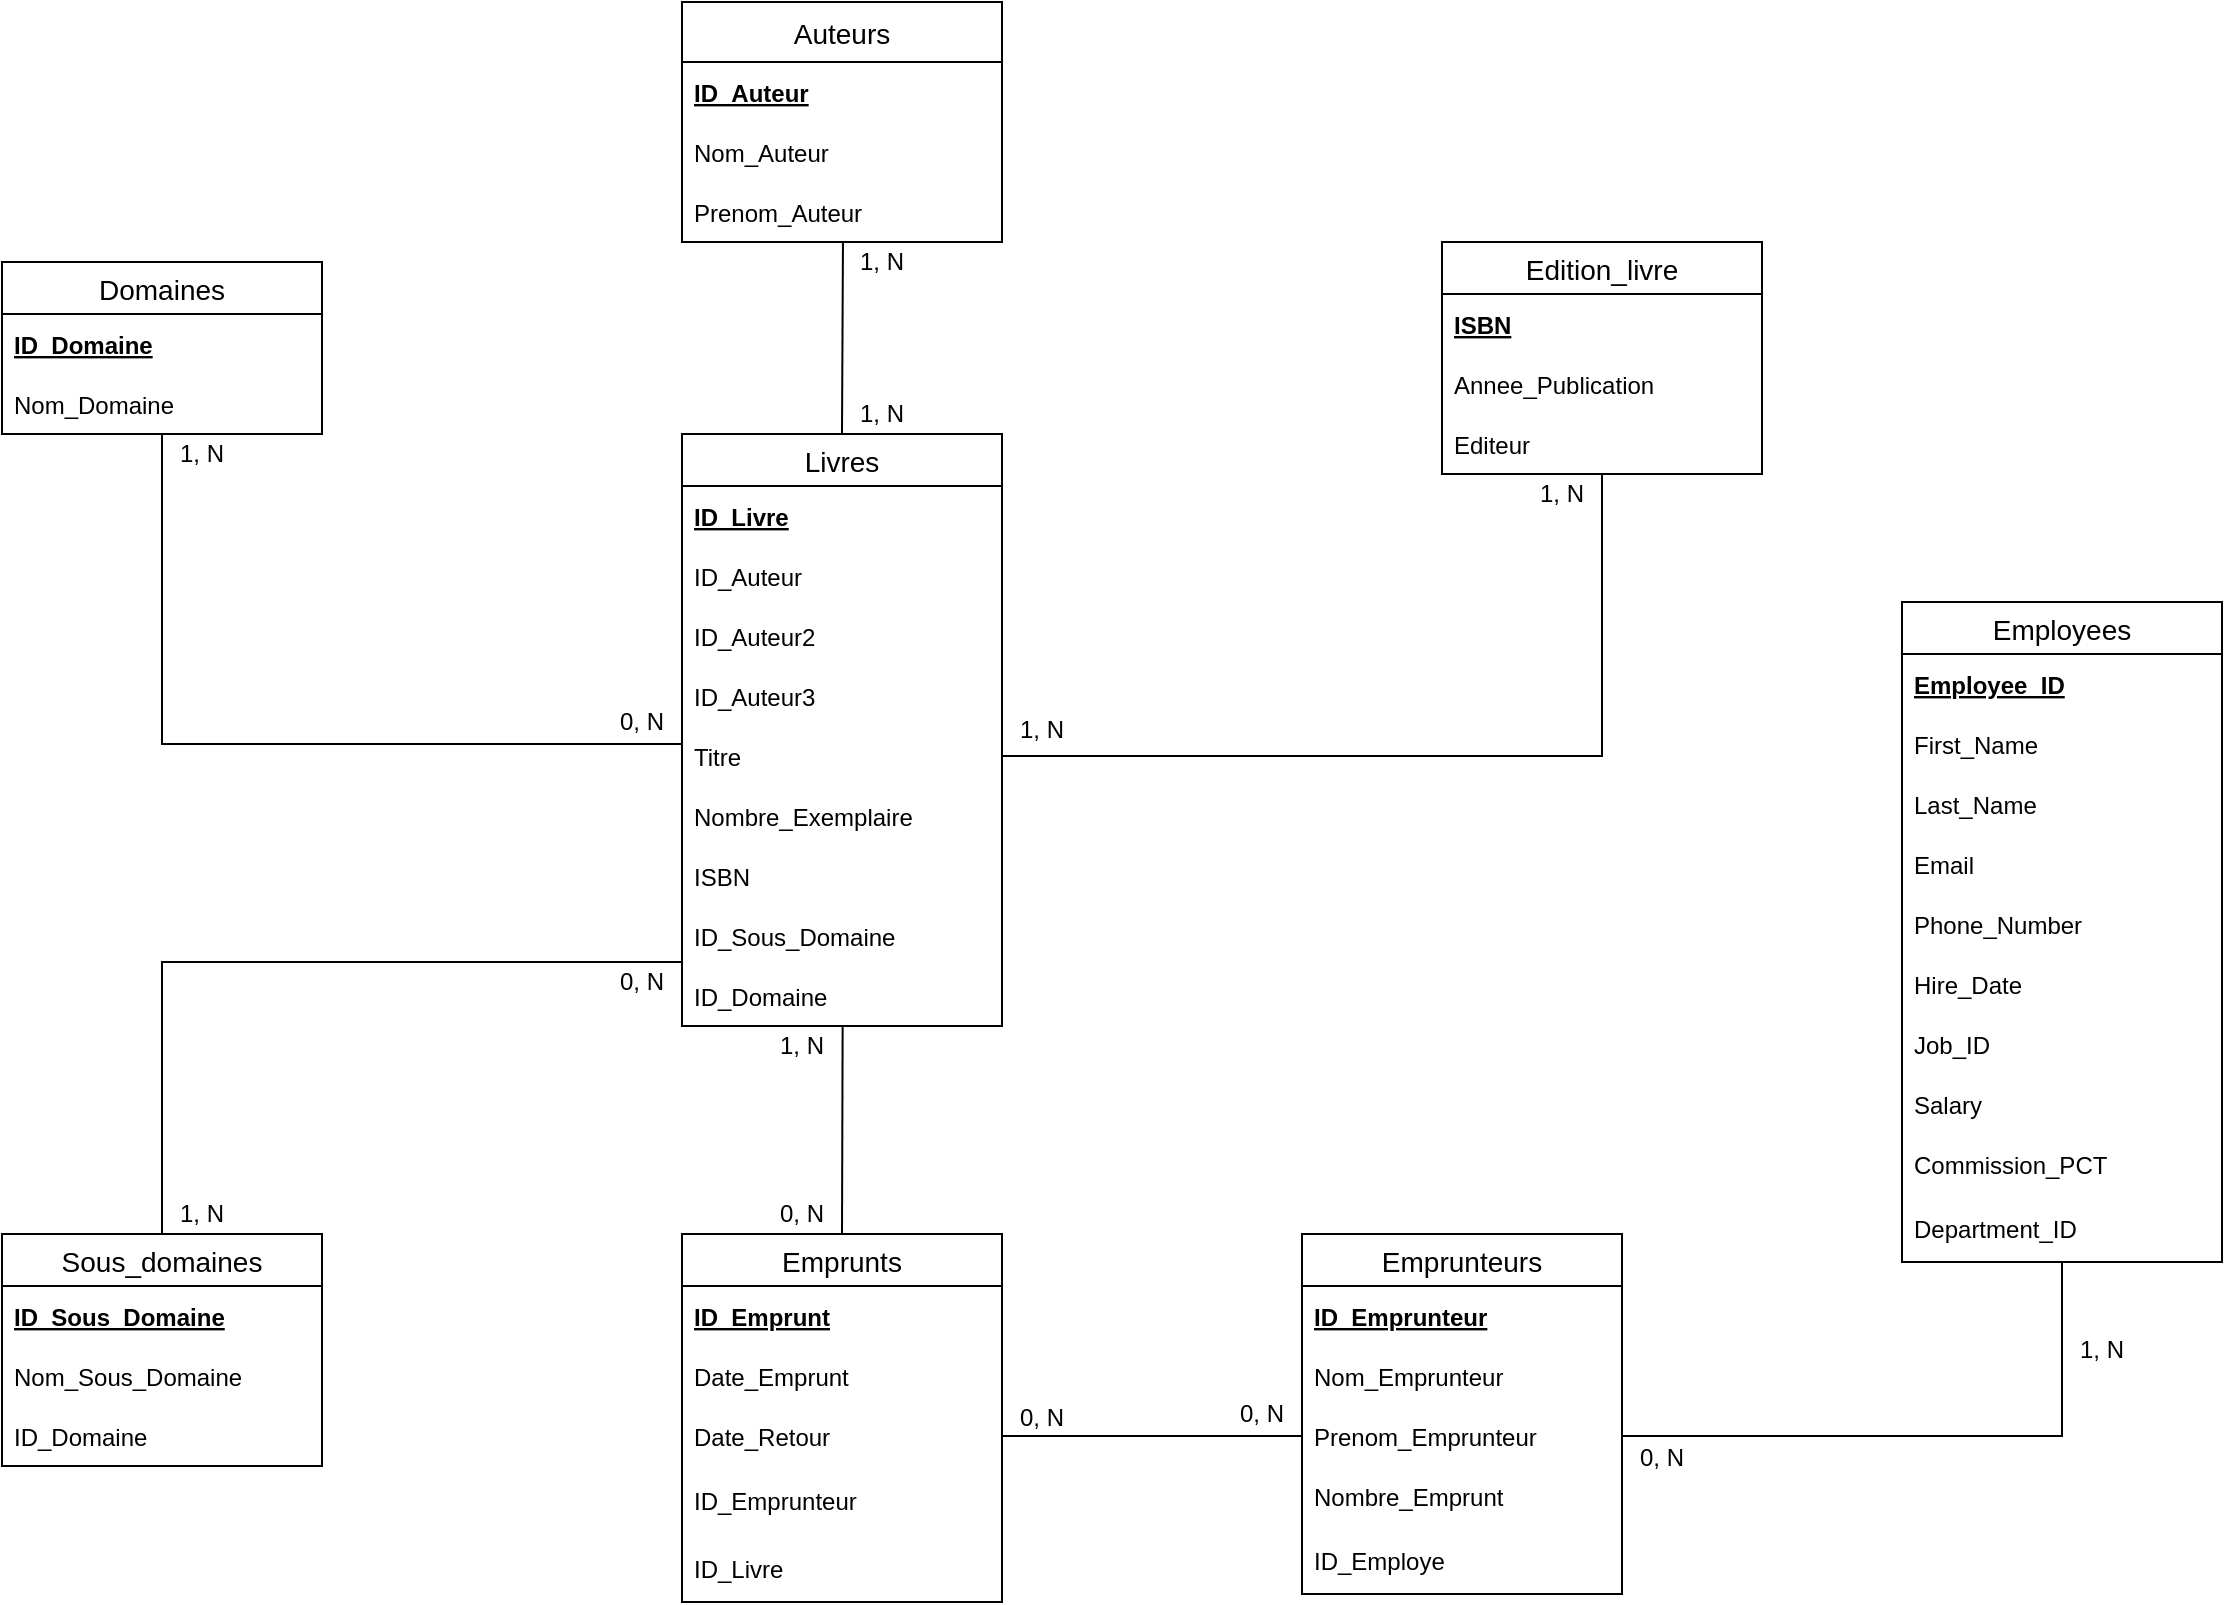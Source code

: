 <mxfile version="14.7.6" type="device"><diagram id="429AmuUsz2bHUvxWa3WN" name="Page-1"><mxGraphModel dx="1422" dy="1607" grid="1" gridSize="10" guides="1" tooltips="1" connect="1" arrows="1" fold="1" page="1" pageScale="1" pageWidth="1169" pageHeight="827" math="0" shadow="0"><root><mxCell id="0"/><mxCell id="1" parent="0"/><mxCell id="TLu3c3DGkV49g3xgr-cT-1" value="Livres" style="swimlane;fontStyle=0;childLayout=stackLayout;horizontal=1;startSize=26;horizontalStack=0;resizeParent=1;resizeParentMax=0;resizeLast=0;collapsible=1;marginBottom=0;align=center;fontSize=14;" parent="1" vertex="1"><mxGeometry x="380" y="156" width="160" height="296" as="geometry"/></mxCell><mxCell id="TLu3c3DGkV49g3xgr-cT-18" value="ID_Livre" style="text;strokeColor=none;fillColor=none;spacingLeft=4;spacingRight=4;overflow=hidden;rotatable=0;points=[[0,0.5],[1,0.5]];portConstraint=eastwest;fontSize=12;fontStyle=5;verticalAlign=middle;" parent="TLu3c3DGkV49g3xgr-cT-1" vertex="1"><mxGeometry y="26" width="160" height="30" as="geometry"/></mxCell><mxCell id="TLu3c3DGkV49g3xgr-cT-2" value="ID_Auteur" style="text;strokeColor=none;fillColor=none;spacingLeft=4;spacingRight=4;overflow=hidden;rotatable=0;points=[[0,0.5],[1,0.5]];portConstraint=eastwest;fontSize=12;verticalAlign=middle;fontStyle=0" parent="TLu3c3DGkV49g3xgr-cT-1" vertex="1"><mxGeometry y="56" width="160" height="30" as="geometry"/></mxCell><mxCell id="u2KCb5JZlfLcJzcEgKS1-2" value="ID_Auteur2" style="text;strokeColor=none;fillColor=none;spacingLeft=4;spacingRight=4;overflow=hidden;rotatable=0;points=[[0,0.5],[1,0.5]];portConstraint=eastwest;fontSize=12;verticalAlign=middle;fontStyle=0" vertex="1" parent="TLu3c3DGkV49g3xgr-cT-1"><mxGeometry y="86" width="160" height="30" as="geometry"/></mxCell><mxCell id="u2KCb5JZlfLcJzcEgKS1-3" value="ID_Auteur3" style="text;strokeColor=none;fillColor=none;spacingLeft=4;spacingRight=4;overflow=hidden;rotatable=0;points=[[0,0.5],[1,0.5]];portConstraint=eastwest;fontSize=12;verticalAlign=middle;fontStyle=0" vertex="1" parent="TLu3c3DGkV49g3xgr-cT-1"><mxGeometry y="116" width="160" height="30" as="geometry"/></mxCell><mxCell id="TLu3c3DGkV49g3xgr-cT-3" value="Titre" style="text;strokeColor=none;fillColor=none;spacingLeft=4;spacingRight=4;overflow=hidden;rotatable=0;points=[[0,0.5],[1,0.5]];portConstraint=eastwest;fontSize=12;verticalAlign=middle;" parent="TLu3c3DGkV49g3xgr-cT-1" vertex="1"><mxGeometry y="146" width="160" height="30" as="geometry"/></mxCell><mxCell id="TLu3c3DGkV49g3xgr-cT-68" value="Nombre_Exemplaire" style="text;strokeColor=none;fillColor=none;spacingLeft=4;spacingRight=4;overflow=hidden;rotatable=0;points=[[0,0.5],[1,0.5]];portConstraint=eastwest;fontSize=12;verticalAlign=middle;" parent="TLu3c3DGkV49g3xgr-cT-1" vertex="1"><mxGeometry y="176" width="160" height="30" as="geometry"/></mxCell><mxCell id="TLu3c3DGkV49g3xgr-cT-4" value="ISBN" style="text;strokeColor=none;fillColor=none;spacingLeft=4;spacingRight=4;overflow=hidden;rotatable=0;points=[[0,0.5],[1,0.5]];portConstraint=eastwest;fontSize=12;verticalAlign=middle;fontStyle=0" parent="TLu3c3DGkV49g3xgr-cT-1" vertex="1"><mxGeometry y="206" width="160" height="30" as="geometry"/></mxCell><mxCell id="TLu3c3DGkV49g3xgr-cT-28" value="ID_Sous_Domaine" style="text;strokeColor=none;fillColor=none;spacingLeft=4;spacingRight=4;overflow=hidden;rotatable=0;points=[[0,0.5],[1,0.5]];portConstraint=eastwest;fontSize=12;fontStyle=0;verticalAlign=middle;" parent="TLu3c3DGkV49g3xgr-cT-1" vertex="1"><mxGeometry y="236" width="160" height="30" as="geometry"/></mxCell><mxCell id="TLu3c3DGkV49g3xgr-cT-17" value="ID_Domaine" style="text;strokeColor=none;fillColor=none;spacingLeft=4;spacingRight=4;overflow=hidden;rotatable=0;points=[[0,0.5],[1,0.5]];portConstraint=eastwest;fontSize=12;verticalAlign=middle;fontStyle=0" parent="TLu3c3DGkV49g3xgr-cT-1" vertex="1"><mxGeometry y="266" width="160" height="30" as="geometry"/></mxCell><mxCell id="TLu3c3DGkV49g3xgr-cT-5" value="Domaines" style="swimlane;fontStyle=0;childLayout=stackLayout;horizontal=1;startSize=26;horizontalStack=0;resizeParent=1;resizeParentMax=0;resizeLast=0;collapsible=1;marginBottom=0;align=center;fontSize=14;" parent="1" vertex="1"><mxGeometry x="40" y="70" width="160" height="86" as="geometry"/></mxCell><mxCell id="u2KCb5JZlfLcJzcEgKS1-1" value="ID_Domaine" style="text;strokeColor=none;fillColor=none;spacingLeft=4;spacingRight=4;overflow=hidden;rotatable=0;points=[[0,0.5],[1,0.5]];portConstraint=eastwest;fontSize=12;fontStyle=5;verticalAlign=middle;" vertex="1" parent="TLu3c3DGkV49g3xgr-cT-5"><mxGeometry y="26" width="160" height="30" as="geometry"/></mxCell><mxCell id="TLu3c3DGkV49g3xgr-cT-7" value="Nom_Domaine" style="text;strokeColor=none;fillColor=none;spacingLeft=4;spacingRight=4;overflow=hidden;rotatable=0;points=[[0,0.5],[1,0.5]];portConstraint=eastwest;fontSize=12;verticalAlign=middle;" parent="TLu3c3DGkV49g3xgr-cT-5" vertex="1"><mxGeometry y="56" width="160" height="30" as="geometry"/></mxCell><mxCell id="TLu3c3DGkV49g3xgr-cT-9" value="Edition_livre" style="swimlane;fontStyle=0;childLayout=stackLayout;horizontal=1;startSize=26;horizontalStack=0;resizeParent=1;resizeParentMax=0;resizeLast=0;collapsible=1;marginBottom=0;align=center;fontSize=14;" parent="1" vertex="1"><mxGeometry x="760" y="60" width="160" height="116" as="geometry"/></mxCell><mxCell id="TLu3c3DGkV49g3xgr-cT-10" value="ISBN" style="text;strokeColor=none;fillColor=none;spacingLeft=4;spacingRight=4;overflow=hidden;rotatable=0;points=[[0,0.5],[1,0.5]];portConstraint=eastwest;fontSize=12;verticalAlign=middle;fontStyle=5" parent="TLu3c3DGkV49g3xgr-cT-9" vertex="1"><mxGeometry y="26" width="160" height="30" as="geometry"/></mxCell><mxCell id="TLu3c3DGkV49g3xgr-cT-27" value="Annee_Publication" style="text;strokeColor=none;fillColor=none;spacingLeft=4;spacingRight=4;overflow=hidden;rotatable=0;points=[[0,0.5],[1,0.5]];portConstraint=eastwest;fontSize=12;verticalAlign=middle;" parent="TLu3c3DGkV49g3xgr-cT-9" vertex="1"><mxGeometry y="56" width="160" height="30" as="geometry"/></mxCell><mxCell id="TLu3c3DGkV49g3xgr-cT-11" value="Editeur" style="text;strokeColor=none;fillColor=none;spacingLeft=4;spacingRight=4;overflow=hidden;rotatable=0;points=[[0,0.5],[1,0.5]];portConstraint=eastwest;fontSize=12;verticalAlign=middle;" parent="TLu3c3DGkV49g3xgr-cT-9" vertex="1"><mxGeometry y="86" width="160" height="30" as="geometry"/></mxCell><mxCell id="TLu3c3DGkV49g3xgr-cT-13" value="Sous_domaines" style="swimlane;fontStyle=0;childLayout=stackLayout;horizontal=1;startSize=26;horizontalStack=0;resizeParent=1;resizeParentMax=0;resizeLast=0;collapsible=1;marginBottom=0;align=center;fontSize=14;" parent="1" vertex="1"><mxGeometry x="40" y="556" width="160" height="116" as="geometry"/></mxCell><mxCell id="TLu3c3DGkV49g3xgr-cT-14" value="ID_Sous_Domaine" style="text;strokeColor=none;fillColor=none;spacingLeft=4;spacingRight=4;overflow=hidden;rotatable=0;points=[[0,0.5],[1,0.5]];portConstraint=eastwest;fontSize=12;fontStyle=5;verticalAlign=middle;" parent="TLu3c3DGkV49g3xgr-cT-13" vertex="1"><mxGeometry y="26" width="160" height="30" as="geometry"/></mxCell><mxCell id="TLu3c3DGkV49g3xgr-cT-26" value="Nom_Sous_Domaine" style="text;strokeColor=none;fillColor=none;spacingLeft=4;spacingRight=4;overflow=hidden;rotatable=0;points=[[0,0.5],[1,0.5]];portConstraint=eastwest;fontSize=12;verticalAlign=middle;" parent="TLu3c3DGkV49g3xgr-cT-13" vertex="1"><mxGeometry y="56" width="160" height="30" as="geometry"/></mxCell><mxCell id="TLu3c3DGkV49g3xgr-cT-15" value="ID_Domaine" style="text;strokeColor=none;fillColor=none;spacingLeft=4;spacingRight=4;overflow=hidden;rotatable=0;points=[[0,0.5],[1,0.5]];portConstraint=eastwest;fontSize=12;verticalAlign=middle;fontStyle=0" parent="TLu3c3DGkV49g3xgr-cT-13" vertex="1"><mxGeometry y="86" width="160" height="30" as="geometry"/></mxCell><mxCell id="TLu3c3DGkV49g3xgr-cT-40" value="Auteurs" style="swimlane;fontStyle=0;childLayout=stackLayout;horizontal=1;startSize=30;horizontalStack=0;resizeParent=1;resizeParentMax=0;resizeLast=0;collapsible=1;marginBottom=0;align=center;fontSize=14;" parent="1" vertex="1"><mxGeometry x="380" y="-60" width="160" height="120" as="geometry"/></mxCell><mxCell id="TLu3c3DGkV49g3xgr-cT-41" value="ID_Auteur" style="text;strokeColor=none;fillColor=none;spacingLeft=4;spacingRight=4;overflow=hidden;rotatable=0;points=[[0,0.5],[1,0.5]];portConstraint=eastwest;fontSize=12;verticalAlign=middle;fontStyle=5" parent="TLu3c3DGkV49g3xgr-cT-40" vertex="1"><mxGeometry y="30" width="160" height="30" as="geometry"/></mxCell><mxCell id="TLu3c3DGkV49g3xgr-cT-42" value="Nom_Auteur" style="text;strokeColor=none;fillColor=none;spacingLeft=4;spacingRight=4;overflow=hidden;rotatable=0;points=[[0,0.5],[1,0.5]];portConstraint=eastwest;fontSize=12;verticalAlign=middle;" parent="TLu3c3DGkV49g3xgr-cT-40" vertex="1"><mxGeometry y="60" width="160" height="30" as="geometry"/></mxCell><mxCell id="TLu3c3DGkV49g3xgr-cT-43" value="Prenom_Auteur" style="text;strokeColor=none;fillColor=none;spacingLeft=4;spacingRight=4;overflow=hidden;rotatable=0;points=[[0,0.5],[1,0.5]];portConstraint=eastwest;fontSize=12;verticalAlign=middle;" parent="TLu3c3DGkV49g3xgr-cT-40" vertex="1"><mxGeometry y="90" width="160" height="30" as="geometry"/></mxCell><mxCell id="TLu3c3DGkV49g3xgr-cT-45" value="" style="endArrow=none;html=1;rounded=0;edgeStyle=orthogonalEdgeStyle;exitX=1;exitY=0.5;exitDx=0;exitDy=0;entryX=0.5;entryY=1;entryDx=0;entryDy=0;" parent="1" source="TLu3c3DGkV49g3xgr-cT-3" target="TLu3c3DGkV49g3xgr-cT-9" edge="1"><mxGeometry relative="1" as="geometry"><mxPoint x="330" y="370" as="sourcePoint"/><mxPoint x="850" y="190" as="targetPoint"/></mxGeometry></mxCell><mxCell id="TLu3c3DGkV49g3xgr-cT-46" value="" style="endArrow=none;html=1;rounded=0;exitX=0.5;exitY=0;exitDx=0;exitDy=0;edgeStyle=orthogonalEdgeStyle;entryX=0;entryY=0.133;entryDx=0;entryDy=0;entryPerimeter=0;" parent="1" source="TLu3c3DGkV49g3xgr-cT-13" target="TLu3c3DGkV49g3xgr-cT-28" edge="1"><mxGeometry relative="1" as="geometry"><mxPoint x="330" y="370" as="sourcePoint"/><mxPoint x="330" y="350" as="targetPoint"/><Array as="points"><mxPoint x="120" y="420"/></Array></mxGeometry></mxCell><mxCell id="TLu3c3DGkV49g3xgr-cT-47" value="" style="endArrow=none;html=1;rounded=0;edgeStyle=orthogonalEdgeStyle;entryX=0;entryY=0.5;entryDx=0;entryDy=0;exitX=0.5;exitY=1;exitDx=0;exitDy=0;" parent="1" source="TLu3c3DGkV49g3xgr-cT-5" target="TLu3c3DGkV49g3xgr-cT-2" edge="1"><mxGeometry relative="1" as="geometry"><mxPoint x="120" y="220" as="sourcePoint"/><mxPoint x="310" y="320" as="targetPoint"/><Array as="points"><mxPoint x="130" y="311"/><mxPoint x="310" y="311"/><mxPoint x="380" y="310"/></Array></mxGeometry></mxCell><mxCell id="TLu3c3DGkV49g3xgr-cT-58" value="0, N" style="text;html=1;strokeColor=none;fillColor=none;align=center;verticalAlign=middle;whiteSpace=wrap;rounded=0;" parent="1" vertex="1"><mxGeometry x="340" y="290" width="40" height="20" as="geometry"/></mxCell><mxCell id="TLu3c3DGkV49g3xgr-cT-59" value="1, N" style="text;html=1;strokeColor=none;fillColor=none;align=center;verticalAlign=middle;whiteSpace=wrap;rounded=0;" parent="1" vertex="1"><mxGeometry x="120" y="536" width="40" height="20" as="geometry"/></mxCell><mxCell id="TLu3c3DGkV49g3xgr-cT-62" value="0, N" style="text;html=1;strokeColor=none;fillColor=none;align=center;verticalAlign=middle;whiteSpace=wrap;rounded=0;" parent="1" vertex="1"><mxGeometry x="340" y="420" width="40" height="20" as="geometry"/></mxCell><mxCell id="TLu3c3DGkV49g3xgr-cT-64" value="1, N" style="text;html=1;strokeColor=none;fillColor=none;align=center;verticalAlign=middle;whiteSpace=wrap;rounded=0;" parent="1" vertex="1"><mxGeometry x="120" y="156" width="40" height="20" as="geometry"/></mxCell><mxCell id="TLu3c3DGkV49g3xgr-cT-65" value="1, N" style="text;html=1;strokeColor=none;fillColor=none;align=center;verticalAlign=middle;whiteSpace=wrap;rounded=0;" parent="1" vertex="1"><mxGeometry x="540" y="294" width="40" height="20" as="geometry"/></mxCell><mxCell id="TLu3c3DGkV49g3xgr-cT-66" value="1, N" style="text;html=1;strokeColor=none;fillColor=none;align=center;verticalAlign=middle;whiteSpace=wrap;rounded=0;" parent="1" vertex="1"><mxGeometry x="800" y="176" width="40" height="20" as="geometry"/></mxCell><mxCell id="TLu3c3DGkV49g3xgr-cT-69" value="Emprunteurs" style="swimlane;fontStyle=0;childLayout=stackLayout;horizontal=1;startSize=26;horizontalStack=0;resizeParent=1;resizeParentMax=0;resizeLast=0;collapsible=1;marginBottom=0;align=center;fontSize=14;" parent="1" vertex="1"><mxGeometry x="690" y="556" width="160" height="180" as="geometry"/></mxCell><mxCell id="TLu3c3DGkV49g3xgr-cT-70" value="ID_Emprunteur" style="text;strokeColor=none;fillColor=none;spacingLeft=4;spacingRight=4;overflow=hidden;rotatable=0;points=[[0,0.5],[1,0.5]];portConstraint=eastwest;fontSize=12;verticalAlign=middle;fontStyle=5" parent="TLu3c3DGkV49g3xgr-cT-69" vertex="1"><mxGeometry y="26" width="160" height="30" as="geometry"/></mxCell><mxCell id="TLu3c3DGkV49g3xgr-cT-71" value="Nom_Emprunteur" style="text;strokeColor=none;fillColor=none;spacingLeft=4;spacingRight=4;overflow=hidden;rotatable=0;points=[[0,0.5],[1,0.5]];portConstraint=eastwest;fontSize=12;verticalAlign=middle;" parent="TLu3c3DGkV49g3xgr-cT-69" vertex="1"><mxGeometry y="56" width="160" height="30" as="geometry"/></mxCell><mxCell id="TLu3c3DGkV49g3xgr-cT-72" value="Prenom_Emprunteur" style="text;strokeColor=none;fillColor=none;spacingLeft=4;spacingRight=4;overflow=hidden;rotatable=0;points=[[0,0.5],[1,0.5]];portConstraint=eastwest;fontSize=12;verticalAlign=middle;" parent="TLu3c3DGkV49g3xgr-cT-69" vertex="1"><mxGeometry y="86" width="160" height="30" as="geometry"/></mxCell><mxCell id="TLu3c3DGkV49g3xgr-cT-75" value="Nombre_Emprunt" style="text;strokeColor=none;fillColor=none;spacingLeft=4;spacingRight=4;overflow=hidden;rotatable=0;points=[[0,0.5],[1,0.5]];portConstraint=eastwest;fontSize=12;verticalAlign=middle;" parent="TLu3c3DGkV49g3xgr-cT-69" vertex="1"><mxGeometry y="116" width="160" height="30" as="geometry"/></mxCell><mxCell id="TLu3c3DGkV49g3xgr-cT-73" value="ID_Employe" style="text;strokeColor=none;fillColor=none;spacingLeft=4;spacingRight=4;overflow=hidden;rotatable=0;points=[[0,0.5],[1,0.5]];portConstraint=eastwest;fontSize=12;verticalAlign=middle;fontStyle=0" parent="TLu3c3DGkV49g3xgr-cT-69" vertex="1"><mxGeometry y="146" width="160" height="34" as="geometry"/></mxCell><mxCell id="TLu3c3DGkV49g3xgr-cT-76" value="Emprunts" style="swimlane;fontStyle=0;childLayout=stackLayout;horizontal=1;startSize=26;horizontalStack=0;resizeParent=1;resizeParentMax=0;resizeLast=0;collapsible=1;marginBottom=0;align=center;fontSize=14;" parent="1" vertex="1"><mxGeometry x="380" y="556" width="160" height="184" as="geometry"/></mxCell><mxCell id="TLu3c3DGkV49g3xgr-cT-77" value="ID_Emprunt" style="text;strokeColor=none;fillColor=none;spacingLeft=4;spacingRight=4;overflow=hidden;rotatable=0;points=[[0,0.5],[1,0.5]];portConstraint=eastwest;fontSize=12;verticalAlign=middle;fontStyle=5" parent="TLu3c3DGkV49g3xgr-cT-76" vertex="1"><mxGeometry y="26" width="160" height="30" as="geometry"/></mxCell><mxCell id="TLu3c3DGkV49g3xgr-cT-78" value="Date_Emprunt" style="text;strokeColor=none;fillColor=none;spacingLeft=4;spacingRight=4;overflow=hidden;rotatable=0;points=[[0,0.5],[1,0.5]];portConstraint=eastwest;fontSize=12;verticalAlign=middle;" parent="TLu3c3DGkV49g3xgr-cT-76" vertex="1"><mxGeometry y="56" width="160" height="30" as="geometry"/></mxCell><mxCell id="TLu3c3DGkV49g3xgr-cT-79" value="Date_Retour" style="text;strokeColor=none;fillColor=none;spacingLeft=4;spacingRight=4;overflow=hidden;rotatable=0;points=[[0,0.5],[1,0.5]];portConstraint=eastwest;fontSize=12;verticalAlign=middle;" parent="TLu3c3DGkV49g3xgr-cT-76" vertex="1"><mxGeometry y="86" width="160" height="30" as="geometry"/></mxCell><mxCell id="5XA2xY9VoY0x5GMOkKnN-1" value="ID_Emprunteur" style="text;strokeColor=none;fillColor=none;spacingLeft=4;spacingRight=4;overflow=hidden;rotatable=0;points=[[0,0.5],[1,0.5]];portConstraint=eastwest;fontSize=12;verticalAlign=middle;fontStyle=0" parent="TLu3c3DGkV49g3xgr-cT-76" vertex="1"><mxGeometry y="116" width="160" height="34" as="geometry"/></mxCell><mxCell id="TLu3c3DGkV49g3xgr-cT-81" value="ID_Livre" style="text;strokeColor=none;fillColor=none;spacingLeft=4;spacingRight=4;overflow=hidden;rotatable=0;points=[[0,0.5],[1,0.5]];portConstraint=eastwest;fontSize=12;verticalAlign=middle;fontStyle=0" parent="TLu3c3DGkV49g3xgr-cT-76" vertex="1"><mxGeometry y="150" width="160" height="34" as="geometry"/></mxCell><mxCell id="TLu3c3DGkV49g3xgr-cT-82" value="" style="endArrow=none;html=1;rounded=0;entryX=0.502;entryY=1.002;entryDx=0;entryDy=0;exitX=0.5;exitY=0;exitDx=0;exitDy=0;entryPerimeter=0;" parent="1" source="TLu3c3DGkV49g3xgr-cT-76" target="TLu3c3DGkV49g3xgr-cT-17" edge="1"><mxGeometry relative="1" as="geometry"><mxPoint x="330" y="470" as="sourcePoint"/><mxPoint x="490" y="470" as="targetPoint"/></mxGeometry></mxCell><mxCell id="TLu3c3DGkV49g3xgr-cT-85" value="0, N" style="text;html=1;strokeColor=none;fillColor=none;align=center;verticalAlign=middle;whiteSpace=wrap;rounded=0;" parent="1" vertex="1"><mxGeometry x="420" y="536" width="40" height="20" as="geometry"/></mxCell><mxCell id="TLu3c3DGkV49g3xgr-cT-87" value="0, N" style="text;html=1;strokeColor=none;fillColor=none;align=center;verticalAlign=middle;whiteSpace=wrap;rounded=0;" parent="1" vertex="1"><mxGeometry x="650" y="636" width="40" height="20" as="geometry"/></mxCell><mxCell id="TLu3c3DGkV49g3xgr-cT-88" value="0, N" style="text;html=1;strokeColor=none;fillColor=none;align=center;verticalAlign=middle;whiteSpace=wrap;rounded=0;" parent="1" vertex="1"><mxGeometry x="540" y="638" width="40" height="20" as="geometry"/></mxCell><mxCell id="5XA2xY9VoY0x5GMOkKnN-3" value="Employees" style="swimlane;fontStyle=0;childLayout=stackLayout;horizontal=1;startSize=26;horizontalStack=0;resizeParent=1;resizeParentMax=0;resizeLast=0;collapsible=1;marginBottom=0;align=center;fontSize=14;" parent="1" vertex="1"><mxGeometry x="990" y="240" width="160" height="330" as="geometry"/></mxCell><mxCell id="5XA2xY9VoY0x5GMOkKnN-4" value="Employee_ID" style="text;strokeColor=none;fillColor=none;spacingLeft=4;spacingRight=4;overflow=hidden;rotatable=0;points=[[0,0.5],[1,0.5]];portConstraint=eastwest;fontSize=12;verticalAlign=middle;fontStyle=5" parent="5XA2xY9VoY0x5GMOkKnN-3" vertex="1"><mxGeometry y="26" width="160" height="30" as="geometry"/></mxCell><mxCell id="5XA2xY9VoY0x5GMOkKnN-5" value="First_Name" style="text;strokeColor=none;fillColor=none;spacingLeft=4;spacingRight=4;overflow=hidden;rotatable=0;points=[[0,0.5],[1,0.5]];portConstraint=eastwest;fontSize=12;verticalAlign=middle;" parent="5XA2xY9VoY0x5GMOkKnN-3" vertex="1"><mxGeometry y="56" width="160" height="30" as="geometry"/></mxCell><mxCell id="5XA2xY9VoY0x5GMOkKnN-6" value="Last_Name" style="text;strokeColor=none;fillColor=none;spacingLeft=4;spacingRight=4;overflow=hidden;rotatable=0;points=[[0,0.5],[1,0.5]];portConstraint=eastwest;fontSize=12;verticalAlign=middle;" parent="5XA2xY9VoY0x5GMOkKnN-3" vertex="1"><mxGeometry y="86" width="160" height="30" as="geometry"/></mxCell><mxCell id="5XA2xY9VoY0x5GMOkKnN-7" value="Email" style="text;strokeColor=none;fillColor=none;spacingLeft=4;spacingRight=4;overflow=hidden;rotatable=0;points=[[0,0.5],[1,0.5]];portConstraint=eastwest;fontSize=12;verticalAlign=middle;" parent="5XA2xY9VoY0x5GMOkKnN-3" vertex="1"><mxGeometry y="116" width="160" height="30" as="geometry"/></mxCell><mxCell id="5XA2xY9VoY0x5GMOkKnN-11" value="Phone_Number" style="text;strokeColor=none;fillColor=none;spacingLeft=4;spacingRight=4;overflow=hidden;rotatable=0;points=[[0,0.5],[1,0.5]];portConstraint=eastwest;fontSize=12;verticalAlign=middle;" parent="5XA2xY9VoY0x5GMOkKnN-3" vertex="1"><mxGeometry y="146" width="160" height="30" as="geometry"/></mxCell><mxCell id="5XA2xY9VoY0x5GMOkKnN-12" value="Hire_Date" style="text;strokeColor=none;fillColor=none;spacingLeft=4;spacingRight=4;overflow=hidden;rotatable=0;points=[[0,0.5],[1,0.5]];portConstraint=eastwest;fontSize=12;verticalAlign=middle;" parent="5XA2xY9VoY0x5GMOkKnN-3" vertex="1"><mxGeometry y="176" width="160" height="30" as="geometry"/></mxCell><mxCell id="5XA2xY9VoY0x5GMOkKnN-13" value="Job_ID" style="text;strokeColor=none;fillColor=none;spacingLeft=4;spacingRight=4;overflow=hidden;rotatable=0;points=[[0,0.5],[1,0.5]];portConstraint=eastwest;fontSize=12;verticalAlign=middle;fontStyle=0" parent="5XA2xY9VoY0x5GMOkKnN-3" vertex="1"><mxGeometry y="206" width="160" height="30" as="geometry"/></mxCell><mxCell id="5XA2xY9VoY0x5GMOkKnN-10" value="Salary" style="text;strokeColor=none;fillColor=none;spacingLeft=4;spacingRight=4;overflow=hidden;rotatable=0;points=[[0,0.5],[1,0.5]];portConstraint=eastwest;fontSize=12;verticalAlign=middle;" parent="5XA2xY9VoY0x5GMOkKnN-3" vertex="1"><mxGeometry y="236" width="160" height="30" as="geometry"/></mxCell><mxCell id="5XA2xY9VoY0x5GMOkKnN-14" value="Commission_PCT" style="text;strokeColor=none;fillColor=none;spacingLeft=4;spacingRight=4;overflow=hidden;rotatable=0;points=[[0,0.5],[1,0.5]];portConstraint=eastwest;fontSize=12;verticalAlign=middle;" parent="5XA2xY9VoY0x5GMOkKnN-3" vertex="1"><mxGeometry y="266" width="160" height="30" as="geometry"/></mxCell><mxCell id="5XA2xY9VoY0x5GMOkKnN-9" value="Department_ID" style="text;strokeColor=none;fillColor=none;spacingLeft=4;spacingRight=4;overflow=hidden;rotatable=0;points=[[0,0.5],[1,0.5]];portConstraint=eastwest;fontSize=12;verticalAlign=middle;fontStyle=0" parent="5XA2xY9VoY0x5GMOkKnN-3" vertex="1"><mxGeometry y="296" width="160" height="34" as="geometry"/></mxCell><mxCell id="5XA2xY9VoY0x5GMOkKnN-16" value="" style="endArrow=none;html=1;rounded=0;entryX=1;entryY=0.5;entryDx=0;entryDy=0;exitX=0;exitY=0.5;exitDx=0;exitDy=0;" parent="1" source="TLu3c3DGkV49g3xgr-cT-72" target="TLu3c3DGkV49g3xgr-cT-79" edge="1"><mxGeometry relative="1" as="geometry"><mxPoint x="600" y="845.94" as="sourcePoint"/><mxPoint x="600.32" y="556" as="targetPoint"/></mxGeometry></mxCell><mxCell id="5XA2xY9VoY0x5GMOkKnN-17" value="" style="endArrow=none;html=1;rounded=0;exitX=0.5;exitY=0;exitDx=0;exitDy=0;entryX=0.503;entryY=1.005;entryDx=0;entryDy=0;entryPerimeter=0;" parent="1" source="TLu3c3DGkV49g3xgr-cT-1" target="TLu3c3DGkV49g3xgr-cT-43" edge="1"><mxGeometry relative="1" as="geometry"><mxPoint x="479.66" y="229.94" as="sourcePoint"/><mxPoint x="460" y="150" as="targetPoint"/></mxGeometry></mxCell><mxCell id="5XA2xY9VoY0x5GMOkKnN-18" value="1, N" style="text;html=1;strokeColor=none;fillColor=none;align=center;verticalAlign=middle;whiteSpace=wrap;rounded=0;" parent="1" vertex="1"><mxGeometry x="460" y="60" width="40" height="20" as="geometry"/></mxCell><mxCell id="5XA2xY9VoY0x5GMOkKnN-19" value="1, N" style="text;html=1;strokeColor=none;fillColor=none;align=center;verticalAlign=middle;whiteSpace=wrap;rounded=0;" parent="1" vertex="1"><mxGeometry x="460" y="136" width="40" height="20" as="geometry"/></mxCell><mxCell id="5XA2xY9VoY0x5GMOkKnN-20" value="1, N" style="text;html=1;strokeColor=none;fillColor=none;align=center;verticalAlign=middle;whiteSpace=wrap;rounded=0;" parent="1" vertex="1"><mxGeometry x="420" y="452" width="40" height="20" as="geometry"/></mxCell><mxCell id="5XA2xY9VoY0x5GMOkKnN-30" value="" style="endArrow=none;html=1;rounded=0;edgeStyle=orthogonalEdgeStyle;exitX=1;exitY=0.5;exitDx=0;exitDy=0;entryX=0.5;entryY=1;entryDx=0;entryDy=0;" parent="1" source="TLu3c3DGkV49g3xgr-cT-72" target="5XA2xY9VoY0x5GMOkKnN-3" edge="1"><mxGeometry relative="1" as="geometry"><mxPoint x="870" y="670.5" as="sourcePoint"/><mxPoint x="1070" y="610" as="targetPoint"/></mxGeometry></mxCell><mxCell id="5XA2xY9VoY0x5GMOkKnN-32" value="1, N" style="text;html=1;strokeColor=none;fillColor=none;align=center;verticalAlign=middle;whiteSpace=wrap;rounded=0;" parent="1" vertex="1"><mxGeometry x="1070" y="604" width="40" height="20" as="geometry"/></mxCell><mxCell id="5XA2xY9VoY0x5GMOkKnN-33" value="0, N" style="text;html=1;strokeColor=none;fillColor=none;align=center;verticalAlign=middle;whiteSpace=wrap;rounded=0;" parent="1" vertex="1"><mxGeometry x="850" y="658" width="40" height="20" as="geometry"/></mxCell></root></mxGraphModel></diagram></mxfile>